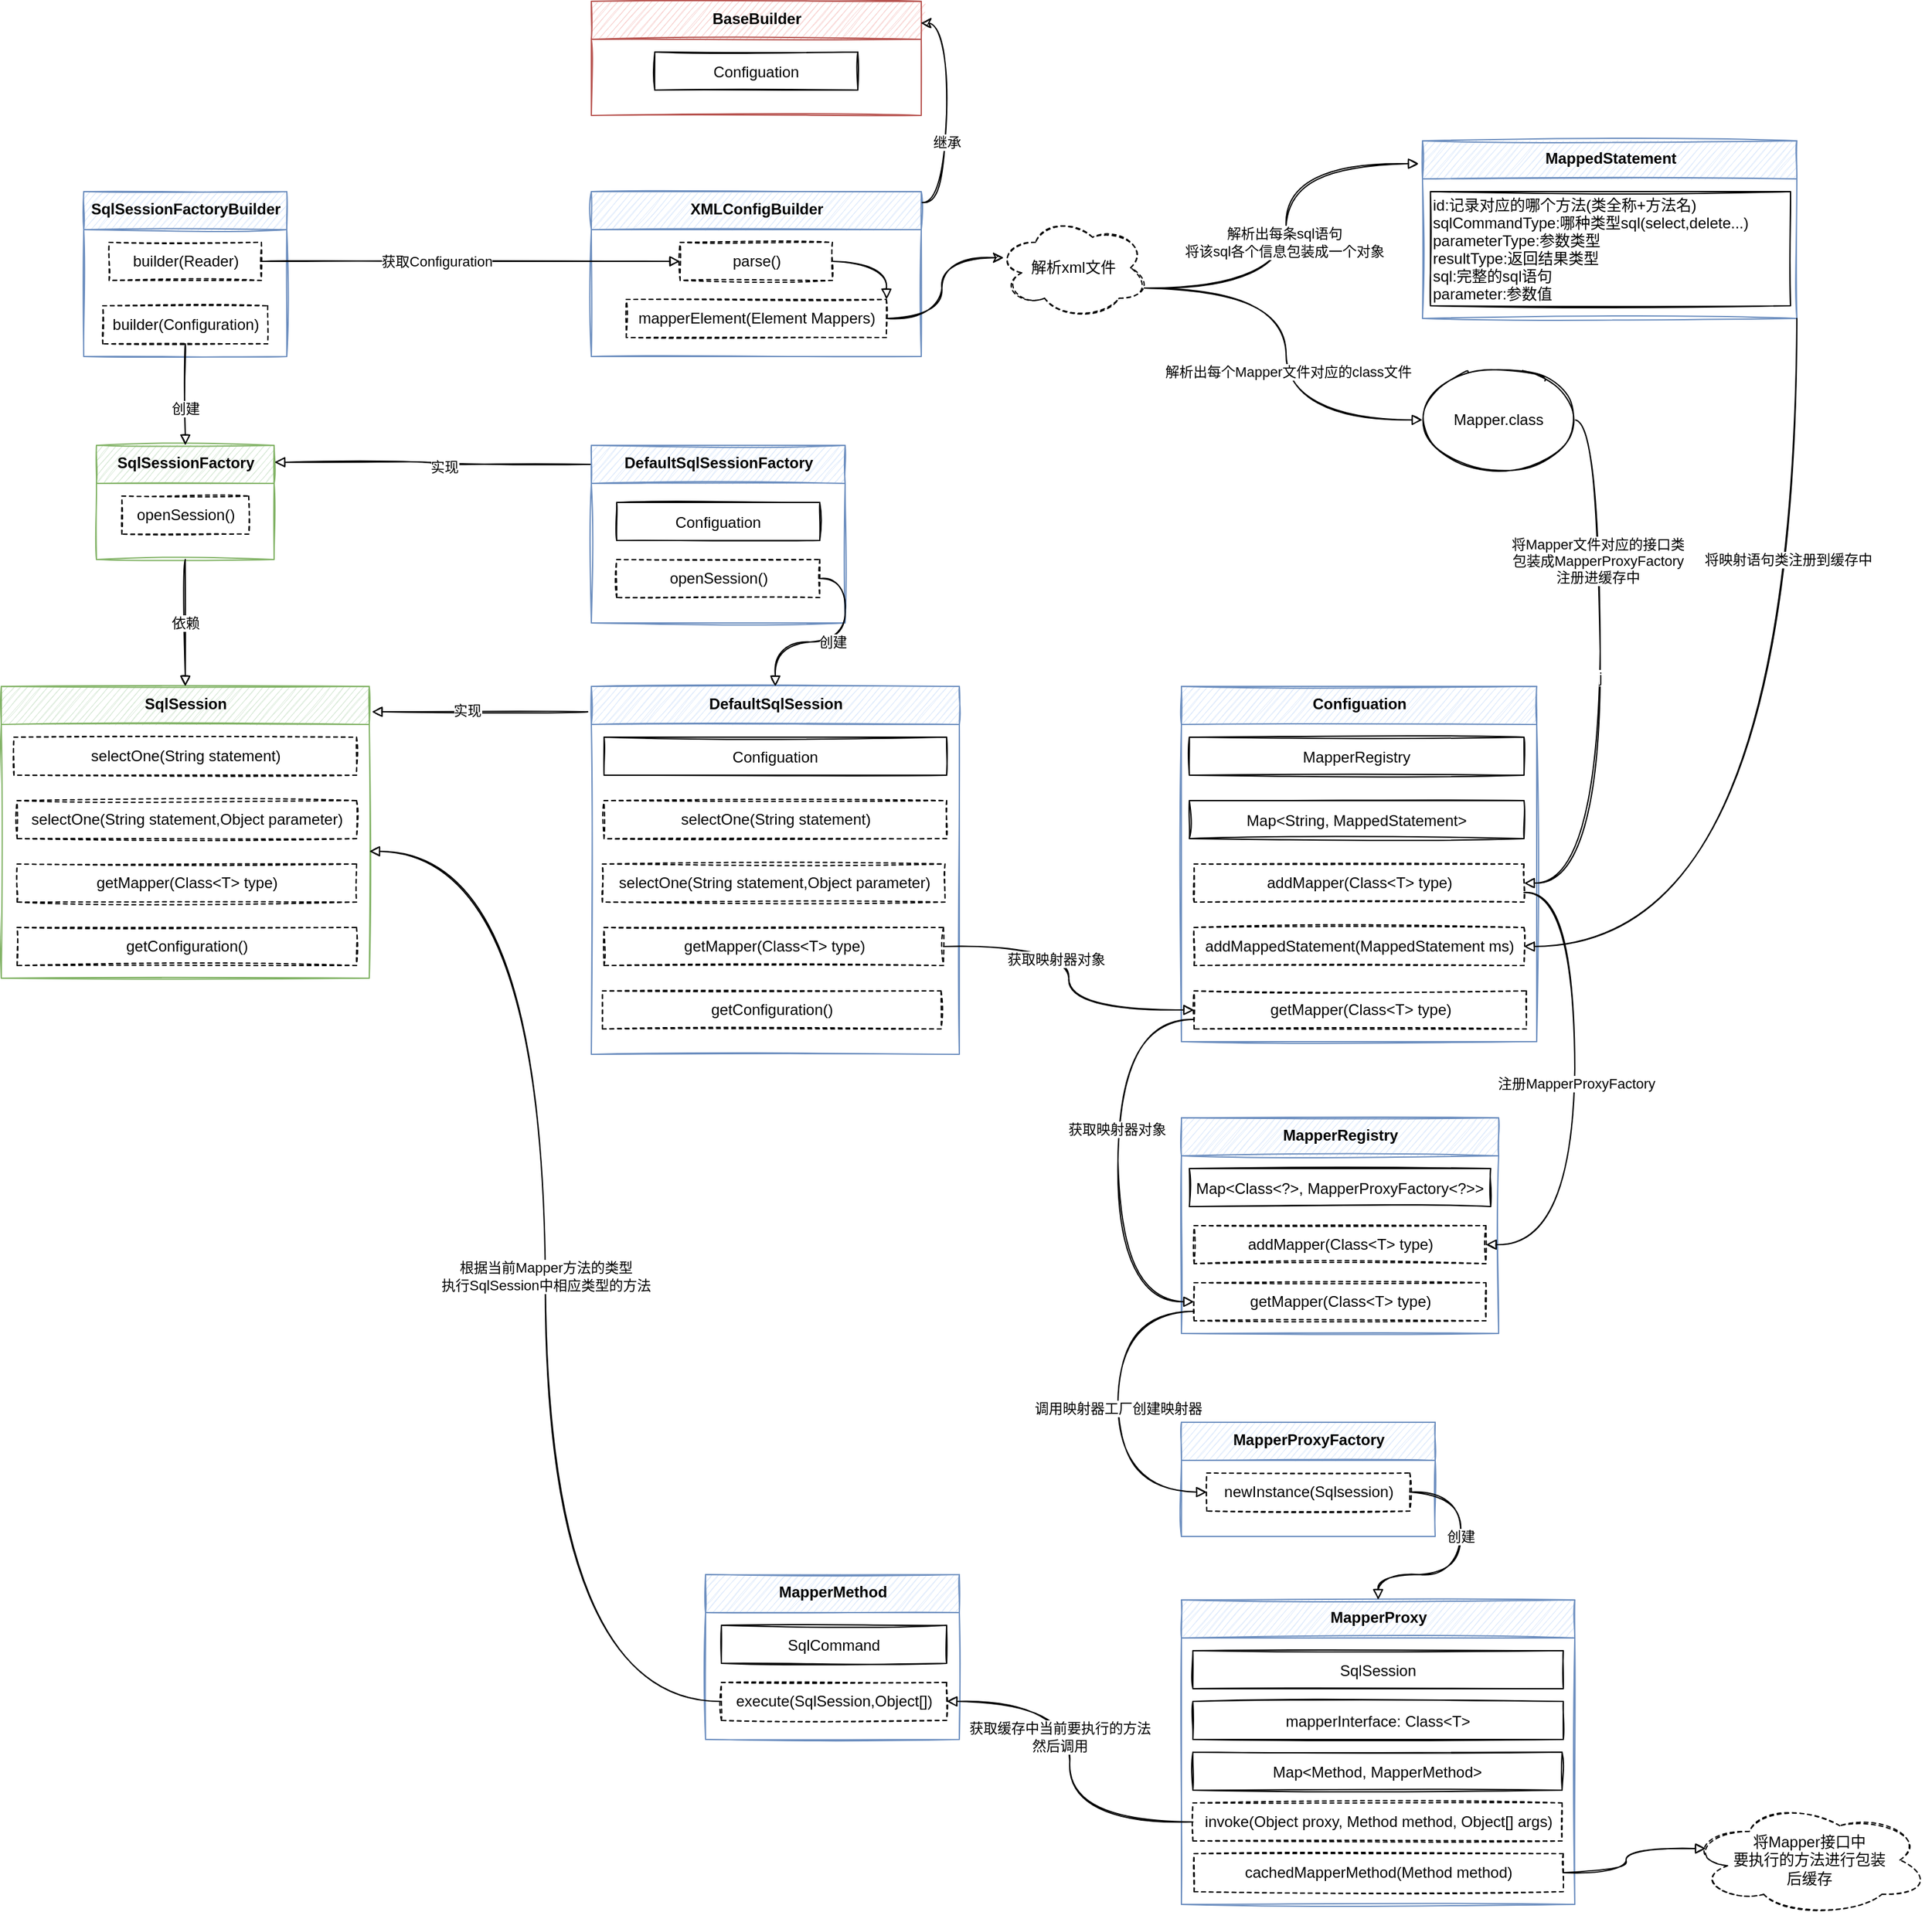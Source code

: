 <mxfile version="20.3.7" type="github">
  <diagram id="pfzkPj6grNJwBlnFIqPR" name="第 1 页">
    <mxGraphModel dx="2031" dy="2243" grid="1" gridSize="10" guides="1" tooltips="1" connect="1" arrows="1" fold="1" page="1" pageScale="1" pageWidth="827" pageHeight="1169" math="0" shadow="0">
      <root>
        <mxCell id="0" />
        <mxCell id="1" parent="0" />
        <mxCell id="nGB8i2fk9DRMah0tXauJ-20" value="MapperProxyFactory" style="swimlane;fontStyle=1;align=center;verticalAlign=top;childLayout=stackLayout;horizontal=1;startSize=30;horizontalStack=0;resizeParent=1;resizeParentMax=0;resizeLast=0;collapsible=0;marginBottom=0;html=1;sketch=1;fillColor=#dae8fc;strokeColor=#6c8ebf;" parent="1" vertex="1">
          <mxGeometry x="1010" y="90" width="200" height="90" as="geometry" />
        </mxCell>
        <mxCell id="nGB8i2fk9DRMah0tXauJ-28" value="" style="swimlane;fontStyle=1;align=center;verticalAlign=top;horizontal=1;startSize=0;collapsible=0;marginBottom=0;html=1;strokeColor=none;fillColor=none;sketch=1;" parent="nGB8i2fk9DRMah0tXauJ-20" vertex="1">
          <mxGeometry y="30" width="200" height="60" as="geometry" />
        </mxCell>
        <mxCell id="nGB8i2fk9DRMah0tXauJ-29" value="newInstance(Sqlsession)" style="html=1;align=center;verticalAlign=middle;rotatable=0;sketch=1;dashed=1;" parent="nGB8i2fk9DRMah0tXauJ-28" vertex="1">
          <mxGeometry width="160" height="30" relative="1" as="geometry">
            <mxPoint x="20" y="10" as="offset" />
          </mxGeometry>
        </mxCell>
        <mxCell id="nGB8i2fk9DRMah0tXauJ-39" value="MapperProxy" style="swimlane;fontStyle=1;align=center;verticalAlign=top;childLayout=stackLayout;horizontal=1;startSize=30;horizontalStack=0;resizeParent=1;resizeParentMax=0;resizeLast=0;collapsible=0;marginBottom=0;html=1;sketch=1;fillColor=#dae8fc;strokeColor=#6c8ebf;" parent="1" vertex="1">
          <mxGeometry x="1010" y="230" width="310" height="240" as="geometry" />
        </mxCell>
        <mxCell id="nGB8i2fk9DRMah0tXauJ-41" value="" style="swimlane;fontStyle=1;align=center;verticalAlign=top;horizontal=1;startSize=0;collapsible=0;marginBottom=0;html=1;strokeColor=none;fillColor=none;sketch=1;" parent="nGB8i2fk9DRMah0tXauJ-39" vertex="1">
          <mxGeometry y="30" width="310" height="210" as="geometry" />
        </mxCell>
        <mxCell id="nGB8i2fk9DRMah0tXauJ-38" value="Map&lt;Method, MapperMethod&gt;" style="fontStyle=0;sketch=1;" parent="nGB8i2fk9DRMah0tXauJ-41" vertex="1">
          <mxGeometry x="9.07" y="90" width="290.93" height="30" as="geometry" />
        </mxCell>
        <mxCell id="nGB8i2fk9DRMah0tXauJ-90" value="invoke(Object proxy, Method method, Object[] args)" style="html=1;align=center;verticalAlign=middle;rotatable=0;sketch=1;dashed=1;" parent="nGB8i2fk9DRMah0tXauJ-41" vertex="1">
          <mxGeometry x="9.07" y="130" width="290.93" height="30" as="geometry" />
        </mxCell>
        <mxCell id="0mpj7hp0uQMTaxLMq2Nd-71" value="SqlSession" style="fontStyle=0;sketch=1;" parent="nGB8i2fk9DRMah0tXauJ-41" vertex="1">
          <mxGeometry x="9.06" y="10" width="291.87" height="30" as="geometry" />
        </mxCell>
        <mxCell id="0mpj7hp0uQMTaxLMq2Nd-72" value="mapperInterface: Class&lt;T&gt;" style="fontStyle=0;sketch=1;" parent="nGB8i2fk9DRMah0tXauJ-41" vertex="1">
          <mxGeometry x="9.06" y="50" width="291.87" height="30" as="geometry" />
        </mxCell>
        <mxCell id="0mpj7hp0uQMTaxLMq2Nd-75" value="cachedMapperMethod(Method method)" style="html=1;align=center;verticalAlign=middle;rotatable=0;sketch=1;dashed=1;" parent="nGB8i2fk9DRMah0tXauJ-41" vertex="1">
          <mxGeometry x="10.0" y="170" width="290.93" height="30" as="geometry" />
        </mxCell>
        <mxCell id="nGB8i2fk9DRMah0tXauJ-46" value="MapperRegistry" style="swimlane;fontStyle=1;align=center;verticalAlign=top;childLayout=stackLayout;horizontal=1;startSize=30;horizontalStack=0;resizeParent=1;resizeParentMax=0;resizeLast=0;collapsible=0;marginBottom=0;html=1;sketch=1;fillColor=#dae8fc;strokeColor=#6c8ebf;" parent="1" vertex="1">
          <mxGeometry x="1010" y="-150" width="250" height="170" as="geometry" />
        </mxCell>
        <mxCell id="nGB8i2fk9DRMah0tXauJ-47" value="" style="swimlane;fontStyle=1;align=center;verticalAlign=top;horizontal=1;startSize=0;collapsible=0;marginBottom=0;html=1;strokeColor=none;fillColor=none;sketch=1;" parent="nGB8i2fk9DRMah0tXauJ-46" vertex="1">
          <mxGeometry y="30" width="250" height="140" as="geometry" />
        </mxCell>
        <mxCell id="nGB8i2fk9DRMah0tXauJ-48" value="Map&lt;Class&lt;?&gt;, MapperProxyFactory&lt;?&gt;&gt;" style="fontStyle=0;sketch=1;" parent="nGB8i2fk9DRMah0tXauJ-47" vertex="1">
          <mxGeometry x="6.25" y="10" width="237.5" height="30" as="geometry" />
        </mxCell>
        <mxCell id="0mpj7hp0uQMTaxLMq2Nd-52" value="addMapper(Class&amp;lt;T&amp;gt; type)" style="html=1;align=center;verticalAlign=middle;rotatable=0;sketch=1;dashed=1;" parent="nGB8i2fk9DRMah0tXauJ-47" vertex="1">
          <mxGeometry x="10" y="55" width="230" height="30" as="geometry" />
        </mxCell>
        <mxCell id="0mpj7hp0uQMTaxLMq2Nd-82" value="getMapper(Class&amp;lt;T&amp;gt; type)" style="html=1;align=center;verticalAlign=middle;rotatable=0;sketch=1;dashed=1;" parent="nGB8i2fk9DRMah0tXauJ-47" vertex="1">
          <mxGeometry x="10" y="100" width="230" height="30" as="geometry" />
        </mxCell>
        <mxCell id="nGB8i2fk9DRMah0tXauJ-53" value="MapperMethod" style="swimlane;fontStyle=1;align=center;verticalAlign=top;childLayout=stackLayout;horizontal=1;startSize=30;horizontalStack=0;resizeParent=1;resizeParentMax=0;resizeLast=0;collapsible=0;marginBottom=0;html=1;sketch=1;fillColor=#dae8fc;strokeColor=#6c8ebf;" parent="1" vertex="1">
          <mxGeometry x="635" y="210" width="200" height="130" as="geometry" />
        </mxCell>
        <mxCell id="nGB8i2fk9DRMah0tXauJ-54" value="" style="swimlane;fontStyle=1;align=center;verticalAlign=top;horizontal=1;startSize=0;collapsible=0;marginBottom=0;html=1;strokeColor=none;fillColor=none;sketch=1;" parent="nGB8i2fk9DRMah0tXauJ-53" vertex="1">
          <mxGeometry y="30" width="200" height="100" as="geometry" />
        </mxCell>
        <mxCell id="nGB8i2fk9DRMah0tXauJ-55" value="SqlCommand" style="fontStyle=0;sketch=1;" parent="nGB8i2fk9DRMah0tXauJ-54" vertex="1">
          <mxGeometry x="12.5" y="10" width="177.5" height="30" as="geometry" />
        </mxCell>
        <mxCell id="nGB8i2fk9DRMah0tXauJ-56" value="execute(SqlSession,Object[])" style="html=1;align=center;verticalAlign=middle;rotatable=0;sketch=1;dashed=1;" parent="nGB8i2fk9DRMah0tXauJ-54" vertex="1">
          <mxGeometry x="12.5" y="55" width="177.5" height="30" as="geometry" />
        </mxCell>
        <mxCell id="nGB8i2fk9DRMah0tXauJ-65" value="SqlSessionFactory" style="swimlane;fontStyle=1;align=center;verticalAlign=top;childLayout=stackLayout;horizontal=1;startSize=30;horizontalStack=0;resizeParent=1;resizeParentMax=0;resizeLast=0;collapsible=0;marginBottom=0;html=1;sketch=1;fillColor=#d5e8d4;strokeColor=#82b366;" parent="1" vertex="1">
          <mxGeometry x="155" y="-680" width="140" height="90" as="geometry" />
        </mxCell>
        <mxCell id="nGB8i2fk9DRMah0tXauJ-66" value="" style="swimlane;fontStyle=1;align=center;verticalAlign=top;horizontal=1;startSize=0;collapsible=0;marginBottom=0;html=1;strokeColor=none;fillColor=none;sketch=1;" parent="nGB8i2fk9DRMah0tXauJ-65" vertex="1">
          <mxGeometry y="30" width="140" height="60" as="geometry" />
        </mxCell>
        <mxCell id="nGB8i2fk9DRMah0tXauJ-67" value="openSession()" style="html=1;align=center;verticalAlign=middle;rotatable=0;sketch=1;dashed=1;" parent="nGB8i2fk9DRMah0tXauJ-66" vertex="1">
          <mxGeometry width="100" height="30" relative="1" as="geometry">
            <mxPoint x="20" y="10" as="offset" />
          </mxGeometry>
        </mxCell>
        <mxCell id="nGB8i2fk9DRMah0tXauJ-71" value="Configuation" style="swimlane;fontStyle=1;align=center;verticalAlign=top;childLayout=stackLayout;horizontal=1;startSize=30;horizontalStack=0;resizeParent=1;resizeParentMax=0;resizeLast=0;collapsible=0;marginBottom=0;html=1;sketch=1;fillColor=#dae8fc;strokeColor=#6c8ebf;" parent="1" vertex="1">
          <mxGeometry x="1010" y="-490" width="280" height="280" as="geometry" />
        </mxCell>
        <mxCell id="nGB8i2fk9DRMah0tXauJ-72" value="" style="swimlane;fontStyle=1;align=center;verticalAlign=top;horizontal=1;startSize=0;collapsible=0;marginBottom=0;html=1;strokeColor=none;fillColor=none;sketch=1;" parent="nGB8i2fk9DRMah0tXauJ-71" vertex="1">
          <mxGeometry y="30" width="280" height="250" as="geometry" />
        </mxCell>
        <mxCell id="nGB8i2fk9DRMah0tXauJ-73" value="MapperRegistry" style="fontStyle=0;sketch=1;" parent="nGB8i2fk9DRMah0tXauJ-72" vertex="1">
          <mxGeometry x="6.25" y="10" width="263.75" height="30" as="geometry" />
        </mxCell>
        <mxCell id="nGB8i2fk9DRMah0tXauJ-74" value="Map&lt;String, MappedStatement&gt;" style="fontStyle=0;sketch=1;" parent="nGB8i2fk9DRMah0tXauJ-72" vertex="1">
          <mxGeometry x="6.25" y="60" width="263.75" height="30" as="geometry" />
        </mxCell>
        <mxCell id="0mpj7hp0uQMTaxLMq2Nd-53" value="addMapper(Class&amp;lt;T&amp;gt; type)" style="html=1;align=center;verticalAlign=middle;rotatable=0;sketch=1;dashed=1;" parent="nGB8i2fk9DRMah0tXauJ-72" vertex="1">
          <mxGeometry x="10" y="110" width="260" height="30" as="geometry" />
        </mxCell>
        <mxCell id="0mpj7hp0uQMTaxLMq2Nd-54" value="addMappedStatement(MappedStatement ms)" style="html=1;align=center;verticalAlign=middle;rotatable=0;sketch=1;dashed=1;" parent="nGB8i2fk9DRMah0tXauJ-72" vertex="1">
          <mxGeometry x="10" y="160" width="260" height="30" as="geometry" />
        </mxCell>
        <mxCell id="0mpj7hp0uQMTaxLMq2Nd-81" value="getMapper(Class&amp;lt;T&amp;gt; type)" style="html=1;align=center;verticalAlign=middle;rotatable=0;sketch=1;dashed=1;" parent="nGB8i2fk9DRMah0tXauJ-72" vertex="1">
          <mxGeometry x="10.0" y="210" width="261.87" height="30" as="geometry" />
        </mxCell>
        <mxCell id="nGB8i2fk9DRMah0tXauJ-75" value="SqlSessionFactoryBuilder" style="swimlane;fontStyle=1;align=center;verticalAlign=top;childLayout=stackLayout;horizontal=1;startSize=30;horizontalStack=0;resizeParent=1;resizeParentMax=0;resizeLast=0;collapsible=0;marginBottom=0;html=1;sketch=1;fillColor=#dae8fc;strokeColor=#6c8ebf;" parent="1" vertex="1">
          <mxGeometry x="145" y="-880" width="160" height="130" as="geometry" />
        </mxCell>
        <mxCell id="nGB8i2fk9DRMah0tXauJ-76" value="" style="swimlane;fontStyle=1;align=center;verticalAlign=top;horizontal=1;startSize=0;collapsible=0;marginBottom=0;html=1;strokeColor=none;fillColor=none;sketch=1;" parent="nGB8i2fk9DRMah0tXauJ-75" vertex="1">
          <mxGeometry y="30" width="160" height="100" as="geometry" />
        </mxCell>
        <mxCell id="nGB8i2fk9DRMah0tXauJ-77" value="builder(Reader)" style="html=1;align=center;verticalAlign=middle;rotatable=0;sketch=1;dashed=1;" parent="nGB8i2fk9DRMah0tXauJ-76" vertex="1">
          <mxGeometry width="120" height="30" relative="1" as="geometry">
            <mxPoint x="20" y="10" as="offset" />
          </mxGeometry>
        </mxCell>
        <mxCell id="nGB8i2fk9DRMah0tXauJ-78" value="builder(Configuration)" style="html=1;align=center;verticalAlign=middle;rotatable=0;sketch=1;dashed=1;" parent="nGB8i2fk9DRMah0tXauJ-76" vertex="1">
          <mxGeometry x="15" y="60" width="130" height="30" as="geometry" />
        </mxCell>
        <mxCell id="nGB8i2fk9DRMah0tXauJ-92" value="&lt;b&gt;XMLConfigBuilder&lt;/b&gt;" style="swimlane;fontStyle=1;align=center;verticalAlign=top;childLayout=stackLayout;horizontal=1;startSize=30;horizontalStack=0;resizeParent=1;resizeParentMax=0;resizeLast=0;collapsible=0;marginBottom=0;html=1;sketch=1;fillColor=#dae8fc;strokeColor=#6c8ebf;" parent="1" vertex="1">
          <mxGeometry x="545" y="-880" width="260" height="130" as="geometry" />
        </mxCell>
        <mxCell id="nGB8i2fk9DRMah0tXauJ-93" value="" style="swimlane;fontStyle=1;align=center;verticalAlign=top;horizontal=1;startSize=0;collapsible=0;marginBottom=0;html=1;strokeColor=none;fillColor=none;sketch=1;" parent="nGB8i2fk9DRMah0tXauJ-92" vertex="1">
          <mxGeometry y="30" width="260" height="100" as="geometry" />
        </mxCell>
        <mxCell id="0mpj7hp0uQMTaxLMq2Nd-2" style="edgeStyle=orthogonalEdgeStyle;curved=1;rounded=0;orthogonalLoop=1;jettySize=auto;html=1;exitX=1;exitY=0.5;exitDx=0;exitDy=0;entryX=1;entryY=0;entryDx=0;entryDy=0;endArrow=block;endFill=0;sketch=1;" parent="nGB8i2fk9DRMah0tXauJ-93" source="nGB8i2fk9DRMah0tXauJ-94" target="nGB8i2fk9DRMah0tXauJ-95" edge="1">
          <mxGeometry relative="1" as="geometry" />
        </mxCell>
        <mxCell id="nGB8i2fk9DRMah0tXauJ-94" value="parse()" style="html=1;align=center;verticalAlign=middle;rotatable=0;sketch=1;dashed=1;" parent="nGB8i2fk9DRMah0tXauJ-93" vertex="1">
          <mxGeometry width="120" height="30" relative="1" as="geometry">
            <mxPoint x="70" y="10" as="offset" />
          </mxGeometry>
        </mxCell>
        <mxCell id="nGB8i2fk9DRMah0tXauJ-95" value="mapperElement(Element Mappers)" style="html=1;align=center;verticalAlign=middle;rotatable=0;sketch=1;dashed=1;" parent="nGB8i2fk9DRMah0tXauJ-93" vertex="1">
          <mxGeometry x="27.5" y="55" width="205" height="30" as="geometry" />
        </mxCell>
        <mxCell id="0mpj7hp0uQMTaxLMq2Nd-49" style="edgeStyle=orthogonalEdgeStyle;curved=1;rounded=0;sketch=1;orthogonalLoop=1;jettySize=auto;html=1;exitX=0.96;exitY=0.7;exitDx=0;exitDy=0;exitPerimeter=0;entryX=-0.01;entryY=0.129;entryDx=0;entryDy=0;entryPerimeter=0;endArrow=block;endFill=0;" parent="1" source="nGB8i2fk9DRMah0tXauJ-98" target="0mpj7hp0uQMTaxLMq2Nd-45" edge="1">
          <mxGeometry relative="1" as="geometry" />
        </mxCell>
        <mxCell id="0mpj7hp0uQMTaxLMq2Nd-55" value="解析出每条sql语句&lt;br&gt;将该sql各个信息包装成一个对象" style="edgeLabel;html=1;align=center;verticalAlign=middle;resizable=0;points=[];" parent="0mpj7hp0uQMTaxLMq2Nd-49" vertex="1" connectable="0">
          <mxGeometry x="-0.055" y="2" relative="1" as="geometry">
            <mxPoint as="offset" />
          </mxGeometry>
        </mxCell>
        <mxCell id="0mpj7hp0uQMTaxLMq2Nd-60" style="edgeStyle=orthogonalEdgeStyle;curved=1;rounded=0;sketch=1;orthogonalLoop=1;jettySize=auto;html=1;exitX=0.96;exitY=0.7;exitDx=0;exitDy=0;exitPerimeter=0;entryX=0;entryY=0.5;entryDx=0;entryDy=0;endArrow=block;endFill=0;" parent="1" source="nGB8i2fk9DRMah0tXauJ-98" target="0mpj7hp0uQMTaxLMq2Nd-59" edge="1">
          <mxGeometry relative="1" as="geometry" />
        </mxCell>
        <mxCell id="0mpj7hp0uQMTaxLMq2Nd-61" value="解析出每个Mapper文件对应的class文件" style="edgeLabel;html=1;align=center;verticalAlign=middle;resizable=0;points=[];" parent="0mpj7hp0uQMTaxLMq2Nd-60" vertex="1" connectable="0">
          <mxGeometry x="0.1" y="1" relative="1" as="geometry">
            <mxPoint as="offset" />
          </mxGeometry>
        </mxCell>
        <mxCell id="nGB8i2fk9DRMah0tXauJ-98" value="解析xml文件" style="ellipse;shape=cloud;whiteSpace=wrap;html=1;sketch=1;dashed=1;" parent="1" vertex="1">
          <mxGeometry x="865" y="-860" width="120" height="80" as="geometry" />
        </mxCell>
        <mxCell id="nGB8i2fk9DRMah0tXauJ-99" value="" style="edgeStyle=orthogonalEdgeStyle;curved=1;rounded=0;sketch=1;orthogonalLoop=1;jettySize=auto;html=1;entryX=0.042;entryY=0.402;entryDx=0;entryDy=0;entryPerimeter=0;" parent="1" source="nGB8i2fk9DRMah0tXauJ-95" target="nGB8i2fk9DRMah0tXauJ-98" edge="1">
          <mxGeometry relative="1" as="geometry" />
        </mxCell>
        <mxCell id="0mpj7hp0uQMTaxLMq2Nd-1" style="edgeStyle=orthogonalEdgeStyle;rounded=0;orthogonalLoop=1;jettySize=auto;html=1;exitX=1;exitY=0.5;exitDx=0;exitDy=0;entryX=0;entryY=0.5;entryDx=0;entryDy=0;curved=1;endArrow=block;endFill=0;sketch=1;" parent="1" source="nGB8i2fk9DRMah0tXauJ-77" target="nGB8i2fk9DRMah0tXauJ-94" edge="1">
          <mxGeometry relative="1" as="geometry" />
        </mxCell>
        <mxCell id="0mpj7hp0uQMTaxLMq2Nd-40" value="获取Configuration" style="edgeLabel;html=1;align=center;verticalAlign=middle;resizable=0;points=[];" parent="0mpj7hp0uQMTaxLMq2Nd-1" vertex="1" connectable="0">
          <mxGeometry x="-0.165" relative="1" as="geometry">
            <mxPoint as="offset" />
          </mxGeometry>
        </mxCell>
        <mxCell id="0mpj7hp0uQMTaxLMq2Nd-37" style="edgeStyle=orthogonalEdgeStyle;curved=1;rounded=0;sketch=1;orthogonalLoop=1;jettySize=auto;html=1;exitX=0;exitY=0.107;exitDx=0;exitDy=0;entryX=1.002;entryY=0.148;entryDx=0;entryDy=0;entryPerimeter=0;endArrow=block;endFill=0;exitPerimeter=0;" parent="1" source="0mpj7hp0uQMTaxLMq2Nd-6" target="nGB8i2fk9DRMah0tXauJ-65" edge="1">
          <mxGeometry relative="1" as="geometry" />
        </mxCell>
        <mxCell id="0mpj7hp0uQMTaxLMq2Nd-41" value="实现" style="edgeLabel;html=1;align=center;verticalAlign=middle;resizable=0;points=[];" parent="0mpj7hp0uQMTaxLMq2Nd-37" vertex="1" connectable="0">
          <mxGeometry x="-0.074" y="2" relative="1" as="geometry">
            <mxPoint as="offset" />
          </mxGeometry>
        </mxCell>
        <mxCell id="0mpj7hp0uQMTaxLMq2Nd-6" value="DefaultSqlSessionFactory" style="swimlane;fontStyle=1;align=center;verticalAlign=top;childLayout=stackLayout;horizontal=1;startSize=30;horizontalStack=0;resizeParent=1;resizeParentMax=0;resizeLast=0;collapsible=0;marginBottom=0;html=1;sketch=1;fillColor=#dae8fc;strokeColor=#6c8ebf;" parent="1" vertex="1">
          <mxGeometry x="545" y="-680" width="200" height="140" as="geometry" />
        </mxCell>
        <mxCell id="0mpj7hp0uQMTaxLMq2Nd-7" value="" style="swimlane;fontStyle=1;align=center;verticalAlign=top;horizontal=1;startSize=0;collapsible=0;marginBottom=0;html=1;strokeColor=none;fillColor=none;sketch=1;" parent="0mpj7hp0uQMTaxLMq2Nd-6" vertex="1">
          <mxGeometry y="30" width="200" height="110" as="geometry" />
        </mxCell>
        <mxCell id="0mpj7hp0uQMTaxLMq2Nd-8" value="openSession()" style="html=1;align=center;verticalAlign=middle;rotatable=0;sketch=1;dashed=1;" parent="0mpj7hp0uQMTaxLMq2Nd-7" vertex="1">
          <mxGeometry width="160" height="30" relative="1" as="geometry">
            <mxPoint x="20" y="60" as="offset" />
          </mxGeometry>
        </mxCell>
        <mxCell id="0mpj7hp0uQMTaxLMq2Nd-10" value="Configuation" style="fontStyle=0;sketch=1;" parent="0mpj7hp0uQMTaxLMq2Nd-7" vertex="1">
          <mxGeometry x="20" y="15" width="160" height="30" as="geometry" />
        </mxCell>
        <mxCell id="0mpj7hp0uQMTaxLMq2Nd-18" value="SqlSession" style="swimlane;fontStyle=1;align=center;verticalAlign=top;childLayout=stackLayout;horizontal=1;startSize=30;horizontalStack=0;resizeParent=1;resizeParentMax=0;resizeLast=0;collapsible=0;marginBottom=0;html=1;sketch=1;fillColor=#d5e8d4;strokeColor=#82b366;" parent="1" vertex="1">
          <mxGeometry x="80" y="-490" width="290" height="230" as="geometry" />
        </mxCell>
        <mxCell id="0mpj7hp0uQMTaxLMq2Nd-19" value="" style="swimlane;fontStyle=1;align=center;verticalAlign=top;horizontal=1;startSize=0;collapsible=0;marginBottom=0;html=1;strokeColor=none;fillColor=none;sketch=1;" parent="0mpj7hp0uQMTaxLMq2Nd-18" vertex="1">
          <mxGeometry y="30" width="290" height="200" as="geometry" />
        </mxCell>
        <mxCell id="0mpj7hp0uQMTaxLMq2Nd-20" value="selectOne(String statement)" style="html=1;align=center;verticalAlign=middle;rotatable=0;sketch=1;dashed=1;" parent="0mpj7hp0uQMTaxLMq2Nd-19" vertex="1">
          <mxGeometry width="270" height="30" relative="1" as="geometry">
            <mxPoint x="10" y="10" as="offset" />
          </mxGeometry>
        </mxCell>
        <mxCell id="0mpj7hp0uQMTaxLMq2Nd-21" value="selectOne(String statement,Object parameter)" style="html=1;align=center;verticalAlign=middle;rotatable=0;sketch=1;dashed=1;" parent="0mpj7hp0uQMTaxLMq2Nd-19" vertex="1">
          <mxGeometry x="12.5" y="60" width="267.5" height="30" as="geometry" />
        </mxCell>
        <mxCell id="0mpj7hp0uQMTaxLMq2Nd-25" value="getMapper(Class&amp;lt;T&amp;gt; type)" style="html=1;align=center;verticalAlign=middle;rotatable=0;sketch=1;dashed=1;" parent="0mpj7hp0uQMTaxLMq2Nd-19" vertex="1">
          <mxGeometry x="12.5" y="110" width="267.5" height="30" as="geometry" />
        </mxCell>
        <mxCell id="0mpj7hp0uQMTaxLMq2Nd-26" value="getConfiguration()" style="html=1;align=center;verticalAlign=middle;rotatable=0;sketch=1;dashed=1;" parent="0mpj7hp0uQMTaxLMq2Nd-19" vertex="1">
          <mxGeometry x="12.5" y="160" width="267.5" height="30" as="geometry" />
        </mxCell>
        <mxCell id="0mpj7hp0uQMTaxLMq2Nd-39" style="edgeStyle=orthogonalEdgeStyle;curved=1;rounded=0;sketch=1;orthogonalLoop=1;jettySize=auto;html=1;exitX=-0.01;exitY=0.069;exitDx=0;exitDy=0;entryX=1.007;entryY=0.087;entryDx=0;entryDy=0;entryPerimeter=0;endArrow=block;endFill=0;exitPerimeter=0;" parent="1" source="0mpj7hp0uQMTaxLMq2Nd-27" target="0mpj7hp0uQMTaxLMq2Nd-18" edge="1">
          <mxGeometry relative="1" as="geometry" />
        </mxCell>
        <mxCell id="0mpj7hp0uQMTaxLMq2Nd-42" value="实现" style="edgeLabel;html=1;align=center;verticalAlign=middle;resizable=0;points=[];" parent="0mpj7hp0uQMTaxLMq2Nd-39" vertex="1" connectable="0">
          <mxGeometry x="0.118" y="-1" relative="1" as="geometry">
            <mxPoint as="offset" />
          </mxGeometry>
        </mxCell>
        <mxCell id="0mpj7hp0uQMTaxLMq2Nd-27" value="DefaultSqlSession" style="swimlane;fontStyle=1;align=center;verticalAlign=top;childLayout=stackLayout;horizontal=1;startSize=30;horizontalStack=0;resizeParent=1;resizeParentMax=0;resizeLast=0;collapsible=0;marginBottom=0;html=1;sketch=1;fillColor=#dae8fc;strokeColor=#6c8ebf;" parent="1" vertex="1">
          <mxGeometry x="545" y="-490" width="290" height="290" as="geometry" />
        </mxCell>
        <mxCell id="0mpj7hp0uQMTaxLMq2Nd-28" value="" style="swimlane;fontStyle=1;align=center;verticalAlign=top;horizontal=1;startSize=0;collapsible=0;marginBottom=0;html=1;strokeColor=none;fillColor=none;sketch=1;" parent="0mpj7hp0uQMTaxLMq2Nd-27" vertex="1">
          <mxGeometry y="30" width="290" height="260" as="geometry" />
        </mxCell>
        <mxCell id="0mpj7hp0uQMTaxLMq2Nd-29" value="selectOne(String statement)" style="html=1;align=center;verticalAlign=middle;rotatable=0;sketch=1;dashed=1;" parent="0mpj7hp0uQMTaxLMq2Nd-28" vertex="1">
          <mxGeometry width="270" height="30" relative="1" as="geometry">
            <mxPoint x="10" y="60" as="offset" />
          </mxGeometry>
        </mxCell>
        <mxCell id="0mpj7hp0uQMTaxLMq2Nd-30" value="selectOne(String statement,Object parameter)" style="html=1;align=center;verticalAlign=middle;rotatable=0;sketch=1;dashed=1;" parent="0mpj7hp0uQMTaxLMq2Nd-28" vertex="1">
          <mxGeometry x="8.75" y="110" width="270" height="30" as="geometry" />
        </mxCell>
        <mxCell id="0mpj7hp0uQMTaxLMq2Nd-31" value="getMapper(Class&amp;lt;T&amp;gt; type)" style="html=1;align=center;verticalAlign=middle;rotatable=0;sketch=1;dashed=1;" parent="0mpj7hp0uQMTaxLMq2Nd-28" vertex="1">
          <mxGeometry x="10" y="160" width="267.5" height="30" as="geometry" />
        </mxCell>
        <mxCell id="0mpj7hp0uQMTaxLMq2Nd-32" value="getConfiguration()" style="html=1;align=center;verticalAlign=middle;rotatable=0;sketch=1;dashed=1;" parent="0mpj7hp0uQMTaxLMq2Nd-28" vertex="1">
          <mxGeometry x="8.75" y="210" width="266.87" height="30" as="geometry" />
        </mxCell>
        <mxCell id="0mpj7hp0uQMTaxLMq2Nd-35" value="Configuation" style="fontStyle=0;sketch=1;" parent="0mpj7hp0uQMTaxLMq2Nd-28" vertex="1">
          <mxGeometry x="10" y="10" width="270" height="30" as="geometry" />
        </mxCell>
        <mxCell id="0mpj7hp0uQMTaxLMq2Nd-34" value="依赖" style="edgeStyle=orthogonalEdgeStyle;curved=1;rounded=0;sketch=1;orthogonalLoop=1;jettySize=auto;html=1;exitX=0.5;exitY=1;exitDx=0;exitDy=0;entryX=0.5;entryY=0;entryDx=0;entryDy=0;endArrow=block;endFill=0;" parent="1" source="nGB8i2fk9DRMah0tXauJ-66" target="0mpj7hp0uQMTaxLMq2Nd-18" edge="1">
          <mxGeometry relative="1" as="geometry" />
        </mxCell>
        <mxCell id="0mpj7hp0uQMTaxLMq2Nd-43" value="创建" style="edgeStyle=orthogonalEdgeStyle;curved=1;rounded=0;sketch=1;orthogonalLoop=1;jettySize=auto;html=1;exitX=1;exitY=0.5;exitDx=0;exitDy=0;entryX=0.5;entryY=0;entryDx=0;entryDy=0;endArrow=block;endFill=0;" parent="1" source="0mpj7hp0uQMTaxLMq2Nd-8" target="0mpj7hp0uQMTaxLMq2Nd-27" edge="1">
          <mxGeometry relative="1" as="geometry" />
        </mxCell>
        <mxCell id="0mpj7hp0uQMTaxLMq2Nd-45" value="MappedStatement" style="swimlane;fontStyle=1;align=center;verticalAlign=top;childLayout=stackLayout;horizontal=1;startSize=30;horizontalStack=0;resizeParent=1;resizeParentMax=0;resizeLast=0;collapsible=0;marginBottom=0;html=1;sketch=1;fillColor=#dae8fc;strokeColor=#6c8ebf;" parent="1" vertex="1">
          <mxGeometry x="1200" y="-920" width="295" height="140" as="geometry" />
        </mxCell>
        <mxCell id="0mpj7hp0uQMTaxLMq2Nd-46" value="" style="swimlane;fontStyle=1;align=center;verticalAlign=top;horizontal=1;startSize=0;collapsible=0;marginBottom=0;html=1;strokeColor=none;fillColor=none;sketch=1;" parent="0mpj7hp0uQMTaxLMq2Nd-45" vertex="1">
          <mxGeometry y="30" width="295" height="110" as="geometry" />
        </mxCell>
        <mxCell id="0mpj7hp0uQMTaxLMq2Nd-47" value="id:记录对应的哪个方法(类全称+方法名)&#xa;sqlCommandType:哪种类型sql(select,delete...)&#xa;parameterType:参数类型&#xa;resultType:返回结果类型&#xa;sql:完整的sql语句&#xa;parameter:参数值" style="fontStyle=0;sketch=1;align=left;" parent="0mpj7hp0uQMTaxLMq2Nd-46" vertex="1">
          <mxGeometry x="6.25" y="10" width="283.75" height="90" as="geometry" />
        </mxCell>
        <mxCell id="0mpj7hp0uQMTaxLMq2Nd-62" value="j" style="edgeStyle=orthogonalEdgeStyle;curved=1;rounded=0;sketch=1;orthogonalLoop=1;jettySize=auto;html=1;exitX=1;exitY=0.5;exitDx=0;exitDy=0;entryX=1;entryY=0.5;entryDx=0;entryDy=0;endArrow=block;endFill=0;" parent="1" source="0mpj7hp0uQMTaxLMq2Nd-59" target="0mpj7hp0uQMTaxLMq2Nd-53" edge="1">
          <mxGeometry relative="1" as="geometry" />
        </mxCell>
        <mxCell id="0mpj7hp0uQMTaxLMq2Nd-65" value="将Mapper文件对应的接口类&lt;br&gt;包装成MapperProxyFactory&lt;br&gt;注册进缓存中" style="edgeLabel;html=1;align=center;verticalAlign=middle;resizable=0;points=[];" parent="0mpj7hp0uQMTaxLMq2Nd-62" vertex="1" connectable="0">
          <mxGeometry x="-0.386" y="-2" relative="1" as="geometry">
            <mxPoint y="-6" as="offset" />
          </mxGeometry>
        </mxCell>
        <mxCell id="0mpj7hp0uQMTaxLMq2Nd-59" value="Mapper.class" style="ellipse;whiteSpace=wrap;html=1;sketch=1;" parent="1" vertex="1">
          <mxGeometry x="1200" y="-740" width="120" height="80" as="geometry" />
        </mxCell>
        <mxCell id="0mpj7hp0uQMTaxLMq2Nd-64" style="edgeStyle=orthogonalEdgeStyle;curved=1;rounded=0;sketch=1;orthogonalLoop=1;jettySize=auto;html=1;exitX=1;exitY=1;exitDx=0;exitDy=0;entryX=1;entryY=0.5;entryDx=0;entryDy=0;endArrow=block;endFill=0;" parent="1" source="0mpj7hp0uQMTaxLMq2Nd-46" target="0mpj7hp0uQMTaxLMq2Nd-54" edge="1">
          <mxGeometry relative="1" as="geometry" />
        </mxCell>
        <mxCell id="0mpj7hp0uQMTaxLMq2Nd-67" value="将映射语句类注册到缓存中" style="edgeLabel;html=1;align=center;verticalAlign=middle;resizable=0;points=[];" parent="0mpj7hp0uQMTaxLMq2Nd-64" vertex="1" connectable="0">
          <mxGeometry x="-0.466" y="-7" relative="1" as="geometry">
            <mxPoint as="offset" />
          </mxGeometry>
        </mxCell>
        <mxCell id="0mpj7hp0uQMTaxLMq2Nd-70" value="创建" style="edgeStyle=orthogonalEdgeStyle;curved=1;rounded=0;sketch=1;orthogonalLoop=1;jettySize=auto;html=1;exitX=1;exitY=0.5;exitDx=0;exitDy=0;entryX=0.5;entryY=0;entryDx=0;entryDy=0;endArrow=block;endFill=0;" parent="1" source="nGB8i2fk9DRMah0tXauJ-29" target="nGB8i2fk9DRMah0tXauJ-39" edge="1">
          <mxGeometry x="-0.21" relative="1" as="geometry">
            <Array as="points">
              <mxPoint x="1230" y="145" />
              <mxPoint x="1230" y="210" />
              <mxPoint x="1165" y="210" />
            </Array>
            <mxPoint as="offset" />
          </mxGeometry>
        </mxCell>
        <mxCell id="0mpj7hp0uQMTaxLMq2Nd-79" style="edgeStyle=orthogonalEdgeStyle;curved=1;rounded=0;sketch=1;orthogonalLoop=1;jettySize=auto;html=1;exitX=0.5;exitY=1;exitDx=0;exitDy=0;entryX=0.5;entryY=0;entryDx=0;entryDy=0;endArrow=block;endFill=0;" parent="1" source="nGB8i2fk9DRMah0tXauJ-78" target="nGB8i2fk9DRMah0tXauJ-65" edge="1">
          <mxGeometry relative="1" as="geometry" />
        </mxCell>
        <mxCell id="0mpj7hp0uQMTaxLMq2Nd-80" value="创建" style="edgeLabel;html=1;align=center;verticalAlign=middle;resizable=0;points=[];" parent="0mpj7hp0uQMTaxLMq2Nd-79" vertex="1" connectable="0">
          <mxGeometry x="0.271" relative="1" as="geometry">
            <mxPoint as="offset" />
          </mxGeometry>
        </mxCell>
        <mxCell id="0mpj7hp0uQMTaxLMq2Nd-83" style="edgeStyle=orthogonalEdgeStyle;curved=1;rounded=0;sketch=1;orthogonalLoop=1;jettySize=auto;html=1;exitX=1;exitY=0.5;exitDx=0;exitDy=0;entryX=0;entryY=0.5;entryDx=0;entryDy=0;endArrow=block;endFill=0;" parent="1" source="0mpj7hp0uQMTaxLMq2Nd-31" target="0mpj7hp0uQMTaxLMq2Nd-81" edge="1">
          <mxGeometry relative="1" as="geometry" />
        </mxCell>
        <mxCell id="0mpj7hp0uQMTaxLMq2Nd-87" value="获取映射器对象" style="edgeLabel;html=1;align=center;verticalAlign=middle;resizable=0;points=[];" parent="0mpj7hp0uQMTaxLMq2Nd-83" vertex="1" connectable="0">
          <mxGeometry x="-0.29" y="-10" relative="1" as="geometry">
            <mxPoint as="offset" />
          </mxGeometry>
        </mxCell>
        <mxCell id="0mpj7hp0uQMTaxLMq2Nd-84" style="edgeStyle=orthogonalEdgeStyle;curved=1;rounded=0;sketch=1;orthogonalLoop=1;jettySize=auto;html=1;exitX=0;exitY=0.75;exitDx=0;exitDy=0;entryX=0;entryY=0.5;entryDx=0;entryDy=0;endArrow=block;endFill=0;" parent="1" source="0mpj7hp0uQMTaxLMq2Nd-81" target="0mpj7hp0uQMTaxLMq2Nd-82" edge="1">
          <mxGeometry relative="1" as="geometry">
            <Array as="points">
              <mxPoint x="960" y="-227" />
              <mxPoint x="960" y="-5" />
            </Array>
          </mxGeometry>
        </mxCell>
        <mxCell id="0mpj7hp0uQMTaxLMq2Nd-88" value="获取映射器对象" style="edgeLabel;html=1;align=center;verticalAlign=middle;resizable=0;points=[];" parent="0mpj7hp0uQMTaxLMq2Nd-84" vertex="1" connectable="0">
          <mxGeometry x="-0.148" y="-1" relative="1" as="geometry">
            <mxPoint as="offset" />
          </mxGeometry>
        </mxCell>
        <mxCell id="0mpj7hp0uQMTaxLMq2Nd-85" style="edgeStyle=orthogonalEdgeStyle;curved=1;rounded=0;sketch=1;orthogonalLoop=1;jettySize=auto;html=1;exitX=1;exitY=0.75;exitDx=0;exitDy=0;entryX=1;entryY=0.5;entryDx=0;entryDy=0;endArrow=block;endFill=0;" parent="1" source="0mpj7hp0uQMTaxLMq2Nd-53" target="0mpj7hp0uQMTaxLMq2Nd-52" edge="1">
          <mxGeometry relative="1" as="geometry">
            <Array as="points">
              <mxPoint x="1320" y="-327" />
              <mxPoint x="1320" y="-50" />
            </Array>
          </mxGeometry>
        </mxCell>
        <mxCell id="0mpj7hp0uQMTaxLMq2Nd-86" value="注册MapperProxyFactory" style="edgeLabel;html=1;align=center;verticalAlign=middle;resizable=0;points=[];" parent="0mpj7hp0uQMTaxLMq2Nd-85" vertex="1" connectable="0">
          <mxGeometry x="-0.19" y="1" relative="1" as="geometry">
            <mxPoint y="33" as="offset" />
          </mxGeometry>
        </mxCell>
        <mxCell id="0mpj7hp0uQMTaxLMq2Nd-89" value="调用映射器工厂创建映射器" style="edgeStyle=orthogonalEdgeStyle;curved=1;rounded=0;sketch=1;orthogonalLoop=1;jettySize=auto;html=1;exitX=0;exitY=0.75;exitDx=0;exitDy=0;entryX=0;entryY=0.5;entryDx=0;entryDy=0;endArrow=block;endFill=0;" parent="1" source="0mpj7hp0uQMTaxLMq2Nd-82" target="nGB8i2fk9DRMah0tXauJ-29" edge="1">
          <mxGeometry relative="1" as="geometry">
            <Array as="points">
              <mxPoint x="960" y="3" />
              <mxPoint x="960" y="145" />
            </Array>
          </mxGeometry>
        </mxCell>
        <mxCell id="0mpj7hp0uQMTaxLMq2Nd-90" style="edgeStyle=orthogonalEdgeStyle;curved=1;rounded=0;sketch=1;orthogonalLoop=1;jettySize=auto;html=1;exitX=0;exitY=0.5;exitDx=0;exitDy=0;entryX=1;entryY=0.5;entryDx=0;entryDy=0;endArrow=block;endFill=0;" parent="1" source="nGB8i2fk9DRMah0tXauJ-90" target="nGB8i2fk9DRMah0tXauJ-56" edge="1">
          <mxGeometry relative="1" as="geometry" />
        </mxCell>
        <mxCell id="0mpj7hp0uQMTaxLMq2Nd-91" value="获取缓存中当前要执行的方法&lt;br&gt;然后调用" style="edgeLabel;html=1;align=center;verticalAlign=middle;resizable=0;points=[];" parent="0mpj7hp0uQMTaxLMq2Nd-90" vertex="1" connectable="0">
          <mxGeometry x="0.138" y="8" relative="1" as="geometry">
            <mxPoint as="offset" />
          </mxGeometry>
        </mxCell>
        <mxCell id="0mpj7hp0uQMTaxLMq2Nd-92" value="根据当前Mapper方法的类型&lt;br&gt;执行SqlSession中相应类型的方法" style="edgeStyle=orthogonalEdgeStyle;curved=1;rounded=0;sketch=1;orthogonalLoop=1;jettySize=auto;html=1;exitX=0;exitY=0.5;exitDx=0;exitDy=0;entryX=1;entryY=0.5;entryDx=0;entryDy=0;endArrow=block;endFill=0;" parent="1" source="nGB8i2fk9DRMah0tXauJ-56" target="0mpj7hp0uQMTaxLMq2Nd-19" edge="1">
          <mxGeometry relative="1" as="geometry" />
        </mxCell>
        <mxCell id="0mpj7hp0uQMTaxLMq2Nd-93" value="将Mapper接口中&lt;br&gt;要执行的方法进行包装&lt;br&gt;后缓存" style="ellipse;shape=cloud;whiteSpace=wrap;html=1;sketch=1;dashed=1;" parent="1" vertex="1">
          <mxGeometry x="1410" y="390" width="190" height="90" as="geometry" />
        </mxCell>
        <mxCell id="0mpj7hp0uQMTaxLMq2Nd-95" style="edgeStyle=orthogonalEdgeStyle;curved=1;rounded=0;sketch=1;orthogonalLoop=1;jettySize=auto;html=1;exitX=1;exitY=0.5;exitDx=0;exitDy=0;entryX=0.07;entryY=0.4;entryDx=0;entryDy=0;entryPerimeter=0;endArrow=block;endFill=0;" parent="1" source="0mpj7hp0uQMTaxLMq2Nd-75" target="0mpj7hp0uQMTaxLMq2Nd-93" edge="1">
          <mxGeometry relative="1" as="geometry" />
        </mxCell>
        <mxCell id="M2KRNUnM-0Gk1UZxK74u-1" value="&lt;b&gt;BaseBuilder&lt;/b&gt;" style="swimlane;fontStyle=1;align=center;verticalAlign=top;childLayout=stackLayout;horizontal=1;startSize=30;horizontalStack=0;resizeParent=1;resizeParentMax=0;resizeLast=0;collapsible=0;marginBottom=0;html=1;sketch=1;fillColor=#f8cecc;strokeColor=#b85450;" vertex="1" parent="1">
          <mxGeometry x="545" y="-1030" width="260" height="90" as="geometry" />
        </mxCell>
        <mxCell id="M2KRNUnM-0Gk1UZxK74u-2" value="" style="swimlane;fontStyle=1;align=center;verticalAlign=top;horizontal=1;startSize=0;collapsible=0;marginBottom=0;html=1;strokeColor=none;fillColor=none;sketch=1;" vertex="1" parent="M2KRNUnM-0Gk1UZxK74u-1">
          <mxGeometry y="30" width="260" height="60" as="geometry" />
        </mxCell>
        <mxCell id="M2KRNUnM-0Gk1UZxK74u-6" value="Configuation" style="fontStyle=0;sketch=1;" vertex="1" parent="M2KRNUnM-0Gk1UZxK74u-2">
          <mxGeometry x="50" y="10" width="160" height="30" as="geometry" />
        </mxCell>
        <mxCell id="M2KRNUnM-0Gk1UZxK74u-9" style="edgeStyle=orthogonalEdgeStyle;curved=1;rounded=0;sketch=1;orthogonalLoop=1;jettySize=auto;html=1;exitX=1.003;exitY=0.066;exitDx=0;exitDy=0;entryX=0.998;entryY=0.191;entryDx=0;entryDy=0;entryPerimeter=0;exitPerimeter=0;" edge="1" parent="1" source="nGB8i2fk9DRMah0tXauJ-92" target="M2KRNUnM-0Gk1UZxK74u-1">
          <mxGeometry relative="1" as="geometry" />
        </mxCell>
        <mxCell id="M2KRNUnM-0Gk1UZxK74u-11" value="继承" style="edgeLabel;html=1;align=center;verticalAlign=middle;resizable=0;points=[];" vertex="1" connectable="0" parent="M2KRNUnM-0Gk1UZxK74u-9">
          <mxGeometry x="-0.262" relative="1" as="geometry">
            <mxPoint as="offset" />
          </mxGeometry>
        </mxCell>
      </root>
    </mxGraphModel>
  </diagram>
</mxfile>
